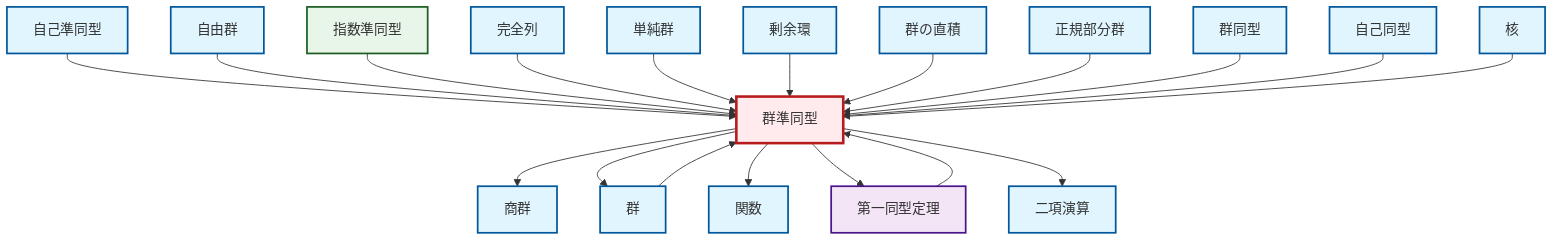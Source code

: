 graph TD
    classDef definition fill:#e1f5fe,stroke:#01579b,stroke-width:2px
    classDef theorem fill:#f3e5f5,stroke:#4a148c,stroke-width:2px
    classDef axiom fill:#fff3e0,stroke:#e65100,stroke-width:2px
    classDef example fill:#e8f5e9,stroke:#1b5e20,stroke-width:2px
    classDef current fill:#ffebee,stroke:#b71c1c,stroke-width:3px
    def-kernel["核"]:::definition
    def-group["群"]:::definition
    def-quotient-ring["剰余環"]:::definition
    def-exact-sequence["完全列"]:::definition
    def-binary-operation["二項演算"]:::definition
    def-direct-product["群の直積"]:::definition
    def-function["関数"]:::definition
    def-homomorphism["群準同型"]:::definition
    def-endomorphism["自己準同型"]:::definition
    def-quotient-group["商群"]:::definition
    thm-first-isomorphism["第一同型定理"]:::theorem
    def-isomorphism["群同型"]:::definition
    def-simple-group["単純群"]:::definition
    def-automorphism["自己同型"]:::definition
    def-normal-subgroup["正規部分群"]:::definition
    def-free-group["自由群"]:::definition
    ex-exponential-homomorphism["指数準同型"]:::example
    def-homomorphism --> def-quotient-group
    def-homomorphism --> def-group
    def-endomorphism --> def-homomorphism
    def-homomorphism --> def-function
    def-free-group --> def-homomorphism
    ex-exponential-homomorphism --> def-homomorphism
    def-exact-sequence --> def-homomorphism
    thm-first-isomorphism --> def-homomorphism
    def-simple-group --> def-homomorphism
    def-quotient-ring --> def-homomorphism
    def-direct-product --> def-homomorphism
    def-normal-subgroup --> def-homomorphism
    def-isomorphism --> def-homomorphism
    def-automorphism --> def-homomorphism
    def-homomorphism --> thm-first-isomorphism
    def-group --> def-homomorphism
    def-kernel --> def-homomorphism
    def-homomorphism --> def-binary-operation
    class def-homomorphism current